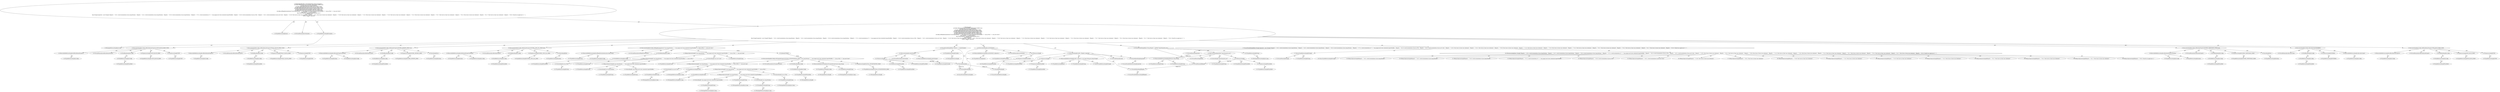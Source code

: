 digraph "testSemantic#?" {
0 [label="2:CtTypeReferenceImpl@void" shape=ellipse]
1 [label="2:CtVirtualElement@testSemantic" shape=ellipse]
2 [label="2:CtTypeReferenceImpl@Exception" shape=ellipse]
3 [label="2:CtPackageReferenceImpl@java.lang" shape=ellipse]
4 [label="3:CtExecutableReferenceImpl@setBooleanProperty(boolean)" shape=ellipse]
5 [label="3:CtTypeReferenceImpl@mConfig" shape=ellipse]
6 [label="3:CtTypeReferenceImpl@boolean" shape=ellipse]
7 [label="3:CtVirtualElement@setBooleanProperty" shape=ellipse]
8 [label="3:CtFieldReferenceImpl@mConfig" shape=ellipse]
9 [label="3:CtTypeReferenceImpl@PlaceHold" shape=ellipse]
10 [label="3:CtFieldReadImpl@mConfig" shape=ellipse]
11 [label="3:CtTypeAccessImpl@IGNORE_WHITESPACE_PROP" shape=ellipse]
12 [label="3:CtTypeReferenceImpl@IGNORE_WHITESPACE_PROP" shape=ellipse]
13 [label="3:CtLiteralImpl@true" shape=ellipse]
14 [label="3:CtTypeReferenceImpl@boolean" shape=ellipse]
15 [label="3:CtInvocationImpl@mConfig.setBooleanProperty(IGNORE_WHITESPACE_PROP, true)" shape=ellipse]
16 [label="4:CtExecutableReferenceImpl@setJavadocScope()" shape=ellipse]
17 [label="4:CtTypeReferenceImpl@mConfig" shape=ellipse]
18 [label="4:CtVirtualElement@setJavadocScope" shape=ellipse]
19 [label="4:CtFieldReferenceImpl@mConfig" shape=ellipse]
20 [label="4:CtTypeReferenceImpl@PlaceHold" shape=ellipse]
21 [label="4:CtFieldReadImpl@mConfig" shape=ellipse]
22 [label="4:CtTypeAccessImpl@NOTHING" shape=ellipse]
23 [label="4:CtTypeReferenceImpl@NOTHING" shape=ellipse]
24 [label="4:CtInvocationImpl@mConfig.setJavadocScope(NOTHING)" shape=ellipse]
25 [label="5:CtExecutableReferenceImpl@setBlockOptionProperty()" shape=ellipse]
26 [label="5:CtTypeReferenceImpl@mConfig" shape=ellipse]
27 [label="5:CtVirtualElement@setBlockOptionProperty" shape=ellipse]
28 [label="5:CtFieldReferenceImpl@mConfig" shape=ellipse]
29 [label="5:CtTypeReferenceImpl@PlaceHold" shape=ellipse]
30 [label="5:CtFieldReadImpl@mConfig" shape=ellipse]
31 [label="5:CtTypeAccessImpl@TRY_BLOCK_PROP" shape=ellipse]
32 [label="5:CtTypeReferenceImpl@TRY_BLOCK_PROP" shape=ellipse]
33 [label="5:CtTypeAccessImpl@STMT" shape=ellipse]
34 [label="5:CtTypeReferenceImpl@STMT" shape=ellipse]
35 [label="5:CtInvocationImpl@mConfig.setBlockOptionProperty(TRY_BLOCK_PROP, STMT)" shape=ellipse]
36 [label="6:CtExecutableReferenceImpl@setBlockOptionProperty()" shape=ellipse]
37 [label="6:CtTypeReferenceImpl@mConfig" shape=ellipse]
38 [label="6:CtVirtualElement@setBlockOptionProperty" shape=ellipse]
39 [label="6:CtFieldReferenceImpl@mConfig" shape=ellipse]
40 [label="6:CtTypeReferenceImpl@PlaceHold" shape=ellipse]
41 [label="6:CtFieldReadImpl@mConfig" shape=ellipse]
42 [label="6:CtTypeAccessImpl@CATCH_BLOCK_PROP" shape=ellipse]
43 [label="6:CtTypeReferenceImpl@CATCH_BLOCK_PROP" shape=ellipse]
44 [label="6:CtTypeAccessImpl@STMT" shape=ellipse]
45 [label="6:CtTypeReferenceImpl@STMT" shape=ellipse]
46 [label="6:CtInvocationImpl@mConfig.setBlockOptionProperty(CATCH_BLOCK_PROP, STMT)" shape=ellipse]
47 [label="7:CtExecutableReferenceImpl@setBlockOptionProperty()" shape=ellipse]
48 [label="7:CtTypeReferenceImpl@mConfig" shape=ellipse]
49 [label="7:CtVirtualElement@setBlockOptionProperty" shape=ellipse]
50 [label="7:CtFieldReferenceImpl@mConfig" shape=ellipse]
51 [label="7:CtTypeReferenceImpl@PlaceHold" shape=ellipse]
52 [label="7:CtFieldReadImpl@mConfig" shape=ellipse]
53 [label="7:CtTypeAccessImpl@FINALLY_BLOCK_PROP" shape=ellipse]
54 [label="7:CtTypeReferenceImpl@FINALLY_BLOCK_PROP" shape=ellipse]
55 [label="7:CtTypeAccessImpl@STMT" shape=ellipse]
56 [label="7:CtTypeReferenceImpl@STMT" shape=ellipse]
57 [label="7:CtInvocationImpl@mConfig.setBlockOptionProperty(FINALLY_BLOCK_PROP, STMT)" shape=ellipse]
58 [label="8:CtExecutableReferenceImpl@setBooleanProperty(boolean)" shape=ellipse]
59 [label="8:CtTypeReferenceImpl@mConfig" shape=ellipse]
60 [label="8:CtTypeReferenceImpl@boolean" shape=ellipse]
61 [label="8:CtVirtualElement@setBooleanProperty" shape=ellipse]
62 [label="8:CtFieldReferenceImpl@mConfig" shape=ellipse]
63 [label="8:CtTypeReferenceImpl@PlaceHold" shape=ellipse]
64 [label="8:CtFieldReadImpl@mConfig" shape=ellipse]
65 [label="8:CtTypeAccessImpl@IGNORE_IMPORTS_PROP" shape=ellipse]
66 [label="8:CtTypeReferenceImpl@IGNORE_IMPORTS_PROP" shape=ellipse]
67 [label="8:CtLiteralImpl@true" shape=ellipse]
68 [label="8:CtTypeReferenceImpl@boolean" shape=ellipse]
69 [label="8:CtInvocationImpl@mConfig.setBooleanProperty(IGNORE_IMPORTS_PROP, true)" shape=ellipse]
70 [label="9:CtExecutableReferenceImpl@setBooleanProperty(boolean)" shape=ellipse]
71 [label="9:CtTypeReferenceImpl@mConfig" shape=ellipse]
72 [label="9:CtTypeReferenceImpl@boolean" shape=ellipse]
73 [label="9:CtVirtualElement@setBooleanProperty" shape=ellipse]
74 [label="9:CtFieldReferenceImpl@mConfig" shape=ellipse]
75 [label="9:CtTypeReferenceImpl@PlaceHold" shape=ellipse]
76 [label="9:CtFieldReadImpl@mConfig" shape=ellipse]
77 [label="9:CtTypeAccessImpl@IGNORE_LONG_ELL_PROP" shape=ellipse]
78 [label="9:CtTypeReferenceImpl@IGNORE_LONG_ELL_PROP" shape=ellipse]
79 [label="9:CtLiteralImpl@false" shape=ellipse]
80 [label="9:CtTypeReferenceImpl@boolean" shape=ellipse]
81 [label="9:CtInvocationImpl@mConfig.setBooleanProperty(IGNORE_LONG_ELL_PROP, false)" shape=ellipse]
82 [label="10:CtExecutableReferenceImpl@setIllegalInstantiations(java.lang.String)" shape=ellipse]
83 [label="10:CtTypeReferenceImpl@mConfig" shape=ellipse]
84 [label="10:CtTypeReferenceImpl@String" shape=ellipse]
85 [label="10:CtVirtualElement@setIllegalInstantiations" shape=ellipse]
86 [label="10:CtFieldReferenceImpl@mConfig" shape=ellipse]
87 [label="10:CtTypeReferenceImpl@PlaceHold" shape=ellipse]
88 [label="10:CtFieldReadImpl@mConfig" shape=ellipse]
89 [label="11:CtLiteralImpl@\"java.lang.Boolean,\"" shape=ellipse]
90 [label="11:CtTypeReferenceImpl@String" shape=ellipse]
91 [label="11:CtLiteralImpl@\"com.puppycrawl.tools.checkstyle.InputModifier,\"" shape=ellipse]
92 [label="11:CtTypeReferenceImpl@String" shape=ellipse]
93 [label="11:CtBinaryOperatorImpl@(\"java.lang.Boolean,\" + \"com.puppycrawl.tools.checkstyle.InputModifier,\")" shape=ellipse]
94 [label="11:CtTypeReferenceImpl@String" shape=ellipse]
95 [label="12:CtLiteralImpl@\"java.io.File,\"" shape=ellipse]
96 [label="12:CtTypeReferenceImpl@String" shape=ellipse]
97 [label="11:CtBinaryOperatorImpl@((\"java.lang.Boolean,\" + \"com.puppycrawl.tools.checkstyle.InputModifier,\") + \"java.io.File,\")" shape=ellipse]
98 [label="11:CtTypeReferenceImpl@String" shape=ellipse]
99 [label="13:CtLiteralImpl@\"java.awt.Color\"" shape=ellipse]
100 [label="13:CtTypeReferenceImpl@String" shape=ellipse]
101 [label="11:CtBinaryOperatorImpl@((\"java.lang.Boolean,\" + \"com.puppycrawl.tools.checkstyle.InputModifier,\") + \"java.io.File,\") + \"java.awt.Color\"" shape=ellipse]
102 [label="11:CtTypeReferenceImpl@String" shape=ellipse]
103 [label="10:CtInvocationImpl@mConfig.setIllegalInstantiations(((\"java.lang.Boolean,\" + \"com.puppycrawl.tools.checkstyle.InputModifier,\") + \"java.io.File,\") + \"java.awt.Color\")" shape=ellipse]
104 [label="14:CtTypeReferenceImpl@Checker" shape=ellipse]
105 [label="14:CtPackageReferenceImpl@" shape=ellipse]
106 [label="14:CtExecutableReferenceImpl@createChecker()" shape=ellipse]
107 [label="14:CtTypeReferenceImpl@Checker" shape=ellipse]
108 [label="14:CtVirtualElement@createChecker" shape=ellipse]
109 [label="14:CtTypeAccessImpl@PlaceHold" shape=ellipse]
110 [label="14:CtTypeReferenceImpl@PlaceHold" shape=ellipse]
111 [label="14:CtThisAccessImpl@" shape=ellipse]
112 [label="14:CtTypeReferenceImpl@PlaceHold" shape=ellipse]
113 [label="14:CtInvocationImpl@createChecker()" shape=ellipse]
114 [label="14:CtVirtualElement@c" shape=ellipse]
115 [label="14:CtLocalVariableImpl@final Checker c = createChecker()" shape=ellipse]
116 [label="15:CtTypeReferenceImpl@String" shape=ellipse]
117 [label="15:CtPackageReferenceImpl@java.lang" shape=ellipse]
118 [label="15:CtExecutableReferenceImpl@getPath(java.lang.String)" shape=ellipse]
119 [label="15:CtTypeReferenceImpl@String" shape=ellipse]
120 [label="15:CtTypeReferenceImpl@String" shape=ellipse]
121 [label="15:CtVirtualElement@getPath" shape=ellipse]
122 [label="15:CtTypeAccessImpl@PlaceHold" shape=ellipse]
123 [label="15:CtTypeReferenceImpl@PlaceHold" shape=ellipse]
124 [label="15:CtThisAccessImpl@" shape=ellipse]
125 [label="15:CtTypeReferenceImpl@PlaceHold" shape=ellipse]
126 [label="15:CtLiteralImpl@\"InputSemantic.java\"" shape=ellipse]
127 [label="15:CtTypeReferenceImpl@String" shape=ellipse]
128 [label="15:CtInvocationImpl@getPath(\"InputSemantic.java\")" shape=ellipse]
129 [label="15:CtVirtualElement@filepath" shape=ellipse]
130 [label="15:CtLocalVariableImpl@final String filepath = getPath(\"InputSemantic.java\")" shape=ellipse]
131 [label="16:CtExecutableReferenceImpl@assertNotNull(<unknown>)" shape=ellipse]
132 [label="16:CtTypeReferenceImpl@null" shape=ellipse]
133 [label="16:CtVirtualElement@assertNotNull" shape=ellipse]
134 [label="16:CtTypeAccessImpl@PlaceHold" shape=ellipse]
135 [label="16:CtTypeReferenceImpl@PlaceHold" shape=ellipse]
136 [label="16:CtThisAccessImpl@" shape=ellipse]
137 [label="16:CtTypeReferenceImpl@PlaceHold" shape=ellipse]
138 [label="16:CtVariableReadImpl@c" shape=ellipse]
139 [label="16:CtLocalVariableReferenceImpl@c" shape=ellipse]
140 [label="16:CtInvocationImpl@assertNotNull(c)" shape=ellipse]
141 [label="17:CtVirtualElement@String[]" shape=ellipse]
142 [label="17:CtArrayTypeReferenceImpl@String[]" shape=ellipse]
143 [label="17:CtTypeReferenceImpl@String" shape=ellipse]
144 [label="18:CtNewArrayImpl@new String[]\{ filepath + \":19:21: Avoid instantiation of java.lang.Boolean.\", filepath + \":24:21: Avoid instantiation of java.lang.Boolean.\", filepath + \":30:16: Avoid instantiation of java.lang.Boolean.\", (filepath + \":37:21: Avoid instantiation of \") + \"com.puppycrawl.tools.checkstyle.InputModifier.\", filepath + \":40:18: Avoid instantiation of java.io.File.\", filepath + \":43:21: Avoid instantiation of java.awt.Color.\", filepath + \":51:65: Must have at least one statement.\", filepath + \":53:41: Must have at least one statement.\", filepath + \":70:38: Must have at least one statement.\", filepath + \":71:52: Must have at least one statement.\", filepath + \":72:45: Must have at least one statement.\", filepath + \":74:13: Must have at least one statement.\", filepath + \":76:17: Must have at least one statement.\", filepath + \":78:13: Must have at least one statement.\", filepath + \":81:17: Must have at least one statement.\", filepath + \":93:43: Should use uppercase 'L'.\" \}" shape=ellipse]
145 [label="18:CtArrayTypeReferenceImpl@String[]" shape=ellipse]
146 [label="19:CtBinaryOperatorImpl@filepath + \":19:21: Avoid instantiation of java.lang.Boolean.\"" shape=ellipse]
147 [label="20:CtBinaryOperatorImpl@filepath + \":24:21: Avoid instantiation of java.lang.Boolean.\"" shape=ellipse]
148 [label="21:CtBinaryOperatorImpl@filepath + \":30:16: Avoid instantiation of java.lang.Boolean.\"" shape=ellipse]
149 [label="22:CtBinaryOperatorImpl@(filepath + \":37:21: Avoid instantiation of \") + \"com.puppycrawl.tools.checkstyle.InputModifier.\"" shape=ellipse]
150 [label="24:CtBinaryOperatorImpl@filepath + \":40:18: Avoid instantiation of java.io.File.\"" shape=ellipse]
151 [label="25:CtBinaryOperatorImpl@filepath + \":43:21: Avoid instantiation of java.awt.Color.\"" shape=ellipse]
152 [label="26:CtBinaryOperatorImpl@filepath + \":51:65: Must have at least one statement.\"" shape=ellipse]
153 [label="27:CtBinaryOperatorImpl@filepath + \":53:41: Must have at least one statement.\"" shape=ellipse]
154 [label="28:CtBinaryOperatorImpl@filepath + \":70:38: Must have at least one statement.\"" shape=ellipse]
155 [label="29:CtBinaryOperatorImpl@filepath + \":71:52: Must have at least one statement.\"" shape=ellipse]
156 [label="30:CtBinaryOperatorImpl@filepath + \":72:45: Must have at least one statement.\"" shape=ellipse]
157 [label="31:CtBinaryOperatorImpl@filepath + \":74:13: Must have at least one statement.\"" shape=ellipse]
158 [label="32:CtBinaryOperatorImpl@filepath + \":76:17: Must have at least one statement.\"" shape=ellipse]
159 [label="33:CtBinaryOperatorImpl@filepath + \":78:13: Must have at least one statement.\"" shape=ellipse]
160 [label="34:CtBinaryOperatorImpl@filepath + \":81:17: Must have at least one statement.\"" shape=ellipse]
161 [label="35:CtBinaryOperatorImpl@filepath + \":93:43: Should use uppercase 'L'.\"" shape=ellipse]
162 [label="17:CtVirtualElement@expected" shape=ellipse]
163 [label="17:CtLocalVariableImpl@final String[] expected = new String[]\{ filepath + \":19:21: Avoid instantiation of java.lang.Boolean.\", filepath + \":24:21: Avoid instantiation of java.lang.Boolean.\", filepath + \":30:16: Avoid instantiation of java.lang.Boolean.\", (filepath + \":37:21: Avoid instantiation of \") + \"com.puppycrawl.tools.checkstyle.InputModifier.\", filepath + \":40:18: Avoid instantiation of java.io.File.\", filepath + \":43:21: Avoid instantiation of java.awt.Color.\", filepath + \":51:65: Must have at least one statement.\", filepath + \":53:41: Must have at least one statement.\", filepath + \":70:38: Must have at least one statement.\", filepath + \":71:52: Must have at least one statement.\", filepath + \":72:45: Must have at least one statement.\", filepath + \":74:13: Must have at least one statement.\", filepath + \":76:17: Must have at least one statement.\", filepath + \":78:13: Must have at least one statement.\", filepath + \":81:17: Must have at least one statement.\", filepath + \":93:43: Should use uppercase 'L'.\" \}" shape=ellipse]
164 [label="37:CtExecutableReferenceImpl@verify(<unknown>,java.lang.String,java.lang.String[])" shape=ellipse]
165 [label="37:CtTypeReferenceImpl@null" shape=ellipse]
166 [label="37:CtTypeReferenceImpl@String" shape=ellipse]
167 [label="37:CtArrayTypeReferenceImpl@String[]" shape=ellipse]
168 [label="37:CtVirtualElement@verify" shape=ellipse]
169 [label="37:CtTypeAccessImpl@PlaceHold" shape=ellipse]
170 [label="37:CtTypeReferenceImpl@PlaceHold" shape=ellipse]
171 [label="37:CtThisAccessImpl@" shape=ellipse]
172 [label="37:CtTypeReferenceImpl@PlaceHold" shape=ellipse]
173 [label="37:CtVariableReadImpl@c" shape=ellipse]
174 [label="37:CtLocalVariableReferenceImpl@c" shape=ellipse]
175 [label="37:CtVariableReadImpl@filepath" shape=ellipse]
176 [label="37:CtLocalVariableReferenceImpl@filepath" shape=ellipse]
177 [label="37:CtVariableReadImpl@expected" shape=ellipse]
178 [label="37:CtLocalVariableReferenceImpl@expected" shape=ellipse]
179 [label="37:CtInvocationImpl@verify(c, filepath, expected)" shape=ellipse]
180 [label="2:CtBlockImpl@\{
    mConfig.setBooleanProperty(IGNORE_WHITESPACE_PROP, true);
    mConfig.setJavadocScope(NOTHING);
    mConfig.setBlockOptionProperty(TRY_BLOCK_PROP, STMT);
    mConfig.setBlockOptionProperty(CATCH_BLOCK_PROP, STMT);
    mConfig.setBlockOptionProperty(FINALLY_BLOCK_PROP, STMT);
    mConfig.setBooleanProperty(IGNORE_IMPORTS_PROP, true);
    mConfig.setBooleanProperty(IGNORE_LONG_ELL_PROP, false);
    mConfig.setIllegalInstantiations(((\"java.lang.Boolean,\" + \"com.puppycrawl.tools.checkstyle.InputModifier,\") + \"java.io.File,\") + \"java.awt.Color\");
    final Checker c = createChecker();
    final String filepath = getPath(\"InputSemantic.java\");
    assertNotNull(c);
    final String[] expected = new String[]\{ filepath + \":19:21: Avoid instantiation of java.lang.Boolean.\", filepath + \":24:21: Avoid instantiation of java.lang.Boolean.\", filepath + \":30:16: Avoid instantiation of java.lang.Boolean.\", (filepath + \":37:21: Avoid instantiation of \") + \"com.puppycrawl.tools.checkstyle.InputModifier.\", filepath + \":40:18: Avoid instantiation of java.io.File.\", filepath + \":43:21: Avoid instantiation of java.awt.Color.\", filepath + \":51:65: Must have at least one statement.\", filepath + \":53:41: Must have at least one statement.\", filepath + \":70:38: Must have at least one statement.\", filepath + \":71:52: Must have at least one statement.\", filepath + \":72:45: Must have at least one statement.\", filepath + \":74:13: Must have at least one statement.\", filepath + \":76:17: Must have at least one statement.\", filepath + \":78:13: Must have at least one statement.\", filepath + \":81:17: Must have at least one statement.\", filepath + \":93:43: Should use uppercase 'L'.\" \};
    verify(c, filepath, expected);
\}" shape=ellipse]
181 [label="2:CtMethodImpl@public void testSemantic() throws Exception \{
    mConfig.setBooleanProperty(IGNORE_WHITESPACE_PROP, true);
    mConfig.setJavadocScope(NOTHING);
    mConfig.setBlockOptionProperty(TRY_BLOCK_PROP, STMT);
    mConfig.setBlockOptionProperty(CATCH_BLOCK_PROP, STMT);
    mConfig.setBlockOptionProperty(FINALLY_BLOCK_PROP, STMT);
    mConfig.setBooleanProperty(IGNORE_IMPORTS_PROP, true);
    mConfig.setBooleanProperty(IGNORE_LONG_ELL_PROP, false);
    mConfig.setIllegalInstantiations(((\"java.lang.Boolean,\" + \"com.puppycrawl.tools.checkstyle.InputModifier,\") + \"java.io.File,\") + \"java.awt.Color\");
    final Checker c = createChecker();
    final String filepath = getPath(\"InputSemantic.java\");
    assertNotNull(c);
    final String[] expected = new String[]\{ filepath + \":19:21: Avoid instantiation of java.lang.Boolean.\", filepath + \":24:21: Avoid instantiation of java.lang.Boolean.\", filepath + \":30:16: Avoid instantiation of java.lang.Boolean.\", (filepath + \":37:21: Avoid instantiation of \") + \"com.puppycrawl.tools.checkstyle.InputModifier.\", filepath + \":40:18: Avoid instantiation of java.io.File.\", filepath + \":43:21: Avoid instantiation of java.awt.Color.\", filepath + \":51:65: Must have at least one statement.\", filepath + \":53:41: Must have at least one statement.\", filepath + \":70:38: Must have at least one statement.\", filepath + \":71:52: Must have at least one statement.\", filepath + \":72:45: Must have at least one statement.\", filepath + \":74:13: Must have at least one statement.\", filepath + \":76:17: Must have at least one statement.\", filepath + \":78:13: Must have at least one statement.\", filepath + \":81:17: Must have at least one statement.\", filepath + \":93:43: Should use uppercase 'L'.\" \};
    verify(c, filepath, expected);
\}" shape=ellipse]
182 [label="10:Update@UPDATE" shape=ellipse]
183 [label="10:CtPackageReferenceImpl@" shape=ellipse]
184 [label="10:CtTypeReferenceImpl@PlaceHold" shape=ellipse]
185 [label="10:CtFieldReferenceImpl@mConfig" shape=ellipse]
186 [label="10:CtFieldReadImpl@mConfig" shape=ellipse]
187 [label="10:CtPackageReferenceImpl@" shape=ellipse]
188 [label="10:CtTypeReferenceImpl@mConfig" shape=ellipse]
189 [label="10:CtPackageReferenceImpl@java.lang" shape=ellipse]
190 [label="10:CtTypeReferenceImpl@String" shape=ellipse]
191 [label="10:CtExecutableReferenceImpl@setStringSetProperty(java.lang.String)" shape=ellipse]
192 [label="11:CtPackageReferenceImpl@" shape=ellipse]
193 [label="11:CtTypeReferenceImpl@ILLEGAL_INSTANTIATIONS_PROP" shape=ellipse]
194 [label="11:CtTypeAccessImpl@ILLEGAL_INSTANTIATIONS_PROP" shape=ellipse]
195 [label="12:CtPackageReferenceImpl@java.lang" shape=ellipse]
196 [label="12:CtTypeReferenceImpl@String" shape=ellipse]
197 [label="12:CtPackageReferenceImpl@java.lang" shape=ellipse]
198 [label="12:CtTypeReferenceImpl@String" shape=ellipse]
199 [label="12:CtPackageReferenceImpl@java.lang" shape=ellipse]
200 [label="12:CtTypeReferenceImpl@String" shape=ellipse]
201 [label="12:CtPackageReferenceImpl@java.lang" shape=ellipse]
202 [label="12:CtTypeReferenceImpl@String" shape=ellipse]
203 [label="12:CtLiteralImpl@\"java.lang.Boolean,\"" shape=ellipse]
204 [label="12:CtPackageReferenceImpl@java.lang" shape=ellipse]
205 [label="12:CtTypeReferenceImpl@String" shape=ellipse]
206 [label="12:CtLiteralImpl@\"com.puppycrawl.tools.checkstyle.InputModifier,\"" shape=ellipse]
207 [label="12:CtBinaryOperatorImpl@(\"java.lang.Boolean,\" + \"com.puppycrawl.tools.checkstyle.InputModifier,\")" shape=ellipse]
208 [label="13:CtPackageReferenceImpl@java.lang" shape=ellipse]
209 [label="13:CtTypeReferenceImpl@String" shape=ellipse]
210 [label="13:CtLiteralImpl@\"java.io.File,\"" shape=ellipse]
211 [label="12:CtBinaryOperatorImpl@((\"java.lang.Boolean,\" + \"com.puppycrawl.tools.checkstyle.InputModifier,\") + \"java.io.File,\")" shape=ellipse]
212 [label="14:CtPackageReferenceImpl@java.lang" shape=ellipse]
213 [label="14:CtTypeReferenceImpl@String" shape=ellipse]
214 [label="14:CtLiteralImpl@\"java.awt.Color\"" shape=ellipse]
215 [label="12:CtBinaryOperatorImpl@((\"java.lang.Boolean,\" + \"com.puppycrawl.tools.checkstyle.InputModifier,\") + \"java.io.File,\") + \"java.awt.Color\"" shape=ellipse]
216 [label="10:CtInvocationImpl@mConfig.setStringSetProperty(ILLEGAL_INSTANTIATIONS_PROP, ((\"java.lang.Boolean,\" + \"com.puppycrawl.tools.checkstyle.InputModifier,\") + \"java.io.File,\") + \"java.awt.Color\")" shape=ellipse]
217 [label="10:CtVirtualElement@setStringSetProperty" shape=ellipse]
2 -> 3 [label="AST"];
4 -> 5 [label="AST"];
4 -> 6 [label="AST"];
8 -> 9 [label="AST"];
10 -> 8 [label="AST"];
11 -> 12 [label="AST"];
13 -> 14 [label="AST"];
15 -> 7 [label="AST"];
15 -> 10 [label="AST"];
15 -> 4 [label="AST"];
15 -> 11 [label="AST"];
15 -> 13 [label="AST"];
16 -> 17 [label="AST"];
19 -> 20 [label="AST"];
21 -> 19 [label="AST"];
22 -> 23 [label="AST"];
24 -> 18 [label="AST"];
24 -> 21 [label="AST"];
24 -> 16 [label="AST"];
24 -> 22 [label="AST"];
25 -> 26 [label="AST"];
28 -> 29 [label="AST"];
30 -> 28 [label="AST"];
31 -> 32 [label="AST"];
33 -> 34 [label="AST"];
35 -> 27 [label="AST"];
35 -> 30 [label="AST"];
35 -> 25 [label="AST"];
35 -> 31 [label="AST"];
35 -> 33 [label="AST"];
36 -> 37 [label="AST"];
39 -> 40 [label="AST"];
41 -> 39 [label="AST"];
42 -> 43 [label="AST"];
44 -> 45 [label="AST"];
46 -> 38 [label="AST"];
46 -> 41 [label="AST"];
46 -> 36 [label="AST"];
46 -> 42 [label="AST"];
46 -> 44 [label="AST"];
47 -> 48 [label="AST"];
50 -> 51 [label="AST"];
52 -> 50 [label="AST"];
53 -> 54 [label="AST"];
55 -> 56 [label="AST"];
57 -> 49 [label="AST"];
57 -> 52 [label="AST"];
57 -> 47 [label="AST"];
57 -> 53 [label="AST"];
57 -> 55 [label="AST"];
58 -> 59 [label="AST"];
58 -> 60 [label="AST"];
62 -> 63 [label="AST"];
64 -> 62 [label="AST"];
65 -> 66 [label="AST"];
67 -> 68 [label="AST"];
69 -> 61 [label="AST"];
69 -> 64 [label="AST"];
69 -> 58 [label="AST"];
69 -> 65 [label="AST"];
69 -> 67 [label="AST"];
70 -> 71 [label="AST"];
70 -> 72 [label="AST"];
74 -> 75 [label="AST"];
76 -> 74 [label="AST"];
77 -> 78 [label="AST"];
79 -> 80 [label="AST"];
81 -> 73 [label="AST"];
81 -> 76 [label="AST"];
81 -> 70 [label="AST"];
81 -> 77 [label="AST"];
81 -> 79 [label="AST"];
82 -> 83 [label="AST"];
82 -> 84 [label="AST"];
86 -> 87 [label="AST"];
88 -> 86 [label="AST"];
89 -> 90 [label="AST"];
91 -> 92 [label="AST"];
93 -> 94 [label="AST"];
93 -> 89 [label="AST"];
93 -> 91 [label="AST"];
95 -> 96 [label="AST"];
97 -> 98 [label="AST"];
97 -> 93 [label="AST"];
97 -> 95 [label="AST"];
99 -> 100 [label="AST"];
101 -> 102 [label="AST"];
101 -> 97 [label="AST"];
101 -> 99 [label="AST"];
103 -> 85 [label="AST"];
103 -> 88 [label="AST"];
103 -> 82 [label="AST"];
103 -> 101 [label="AST"];
103 -> 182 [label="Action"];
104 -> 105 [label="AST"];
106 -> 107 [label="AST"];
109 -> 110 [label="AST"];
111 -> 112 [label="AST"];
111 -> 109 [label="AST"];
111 -> 114 [label="Data Dep"];
113 -> 108 [label="AST"];
113 -> 111 [label="AST"];
113 -> 106 [label="AST"];
114 -> 138 [label="Define-Use"];
114 -> 173 [label="Define-Use"];
115 -> 114 [label="AST"];
115 -> 104 [label="AST"];
115 -> 113 [label="AST"];
116 -> 117 [label="AST"];
118 -> 119 [label="AST"];
118 -> 120 [label="AST"];
122 -> 123 [label="AST"];
124 -> 125 [label="AST"];
124 -> 122 [label="AST"];
124 -> 129 [label="Data Dep"];
126 -> 127 [label="AST"];
128 -> 121 [label="AST"];
128 -> 124 [label="AST"];
128 -> 118 [label="AST"];
128 -> 126 [label="AST"];
129 -> 175 [label="Define-Use"];
130 -> 129 [label="AST"];
130 -> 116 [label="AST"];
130 -> 128 [label="AST"];
131 -> 132 [label="AST"];
134 -> 135 [label="AST"];
136 -> 137 [label="AST"];
136 -> 134 [label="AST"];
138 -> 139 [label="AST"];
140 -> 133 [label="AST"];
140 -> 136 [label="AST"];
140 -> 131 [label="AST"];
140 -> 138 [label="AST"];
142 -> 141 [label="AST"];
142 -> 143 [label="AST"];
144 -> 145 [label="AST"];
144 -> 146 [label="AST"];
144 -> 147 [label="AST"];
144 -> 148 [label="AST"];
144 -> 149 [label="AST"];
144 -> 150 [label="AST"];
144 -> 151 [label="AST"];
144 -> 152 [label="AST"];
144 -> 153 [label="AST"];
144 -> 154 [label="AST"];
144 -> 155 [label="AST"];
144 -> 156 [label="AST"];
144 -> 157 [label="AST"];
144 -> 158 [label="AST"];
144 -> 159 [label="AST"];
144 -> 160 [label="AST"];
144 -> 161 [label="AST"];
162 -> 177 [label="Define-Use"];
163 -> 162 [label="AST"];
163 -> 142 [label="AST"];
163 -> 144 [label="AST"];
164 -> 165 [label="AST"];
164 -> 166 [label="AST"];
164 -> 167 [label="AST"];
169 -> 170 [label="AST"];
171 -> 172 [label="AST"];
171 -> 169 [label="AST"];
173 -> 174 [label="AST"];
175 -> 176 [label="AST"];
177 -> 178 [label="AST"];
179 -> 168 [label="AST"];
179 -> 171 [label="AST"];
179 -> 164 [label="AST"];
179 -> 173 [label="AST"];
179 -> 175 [label="AST"];
179 -> 177 [label="AST"];
180 -> 15 [label="AST"];
180 -> 24 [label="AST"];
180 -> 35 [label="AST"];
180 -> 46 [label="AST"];
180 -> 57 [label="AST"];
180 -> 69 [label="AST"];
180 -> 81 [label="AST"];
180 -> 103 [label="AST"];
180 -> 115 [label="AST"];
180 -> 130 [label="AST"];
180 -> 140 [label="AST"];
180 -> 163 [label="AST"];
180 -> 179 [label="AST"];
181 -> 1 [label="AST"];
181 -> 0 [label="AST"];
181 -> 2 [label="AST"];
181 -> 180 [label="AST"];
182 -> 216 [label="Action"];
184 -> 183 [label="AST"];
185 -> 184 [label="AST"];
186 -> 185 [label="AST"];
188 -> 187 [label="AST"];
190 -> 189 [label="AST"];
191 -> 188 [label="AST"];
191 -> 190 [label="AST"];
193 -> 192 [label="AST"];
194 -> 193 [label="AST"];
196 -> 195 [label="AST"];
198 -> 197 [label="AST"];
200 -> 199 [label="AST"];
202 -> 201 [label="AST"];
203 -> 202 [label="AST"];
205 -> 204 [label="AST"];
206 -> 205 [label="AST"];
207 -> 200 [label="AST"];
207 -> 203 [label="AST"];
207 -> 206 [label="AST"];
209 -> 208 [label="AST"];
210 -> 209 [label="AST"];
211 -> 198 [label="AST"];
211 -> 207 [label="AST"];
211 -> 210 [label="AST"];
213 -> 212 [label="AST"];
214 -> 213 [label="AST"];
215 -> 196 [label="AST"];
215 -> 211 [label="AST"];
215 -> 214 [label="AST"];
216 -> 217 [label="AST"];
216 -> 186 [label="AST"];
216 -> 191 [label="AST"];
216 -> 194 [label="AST"];
216 -> 215 [label="AST"];
}